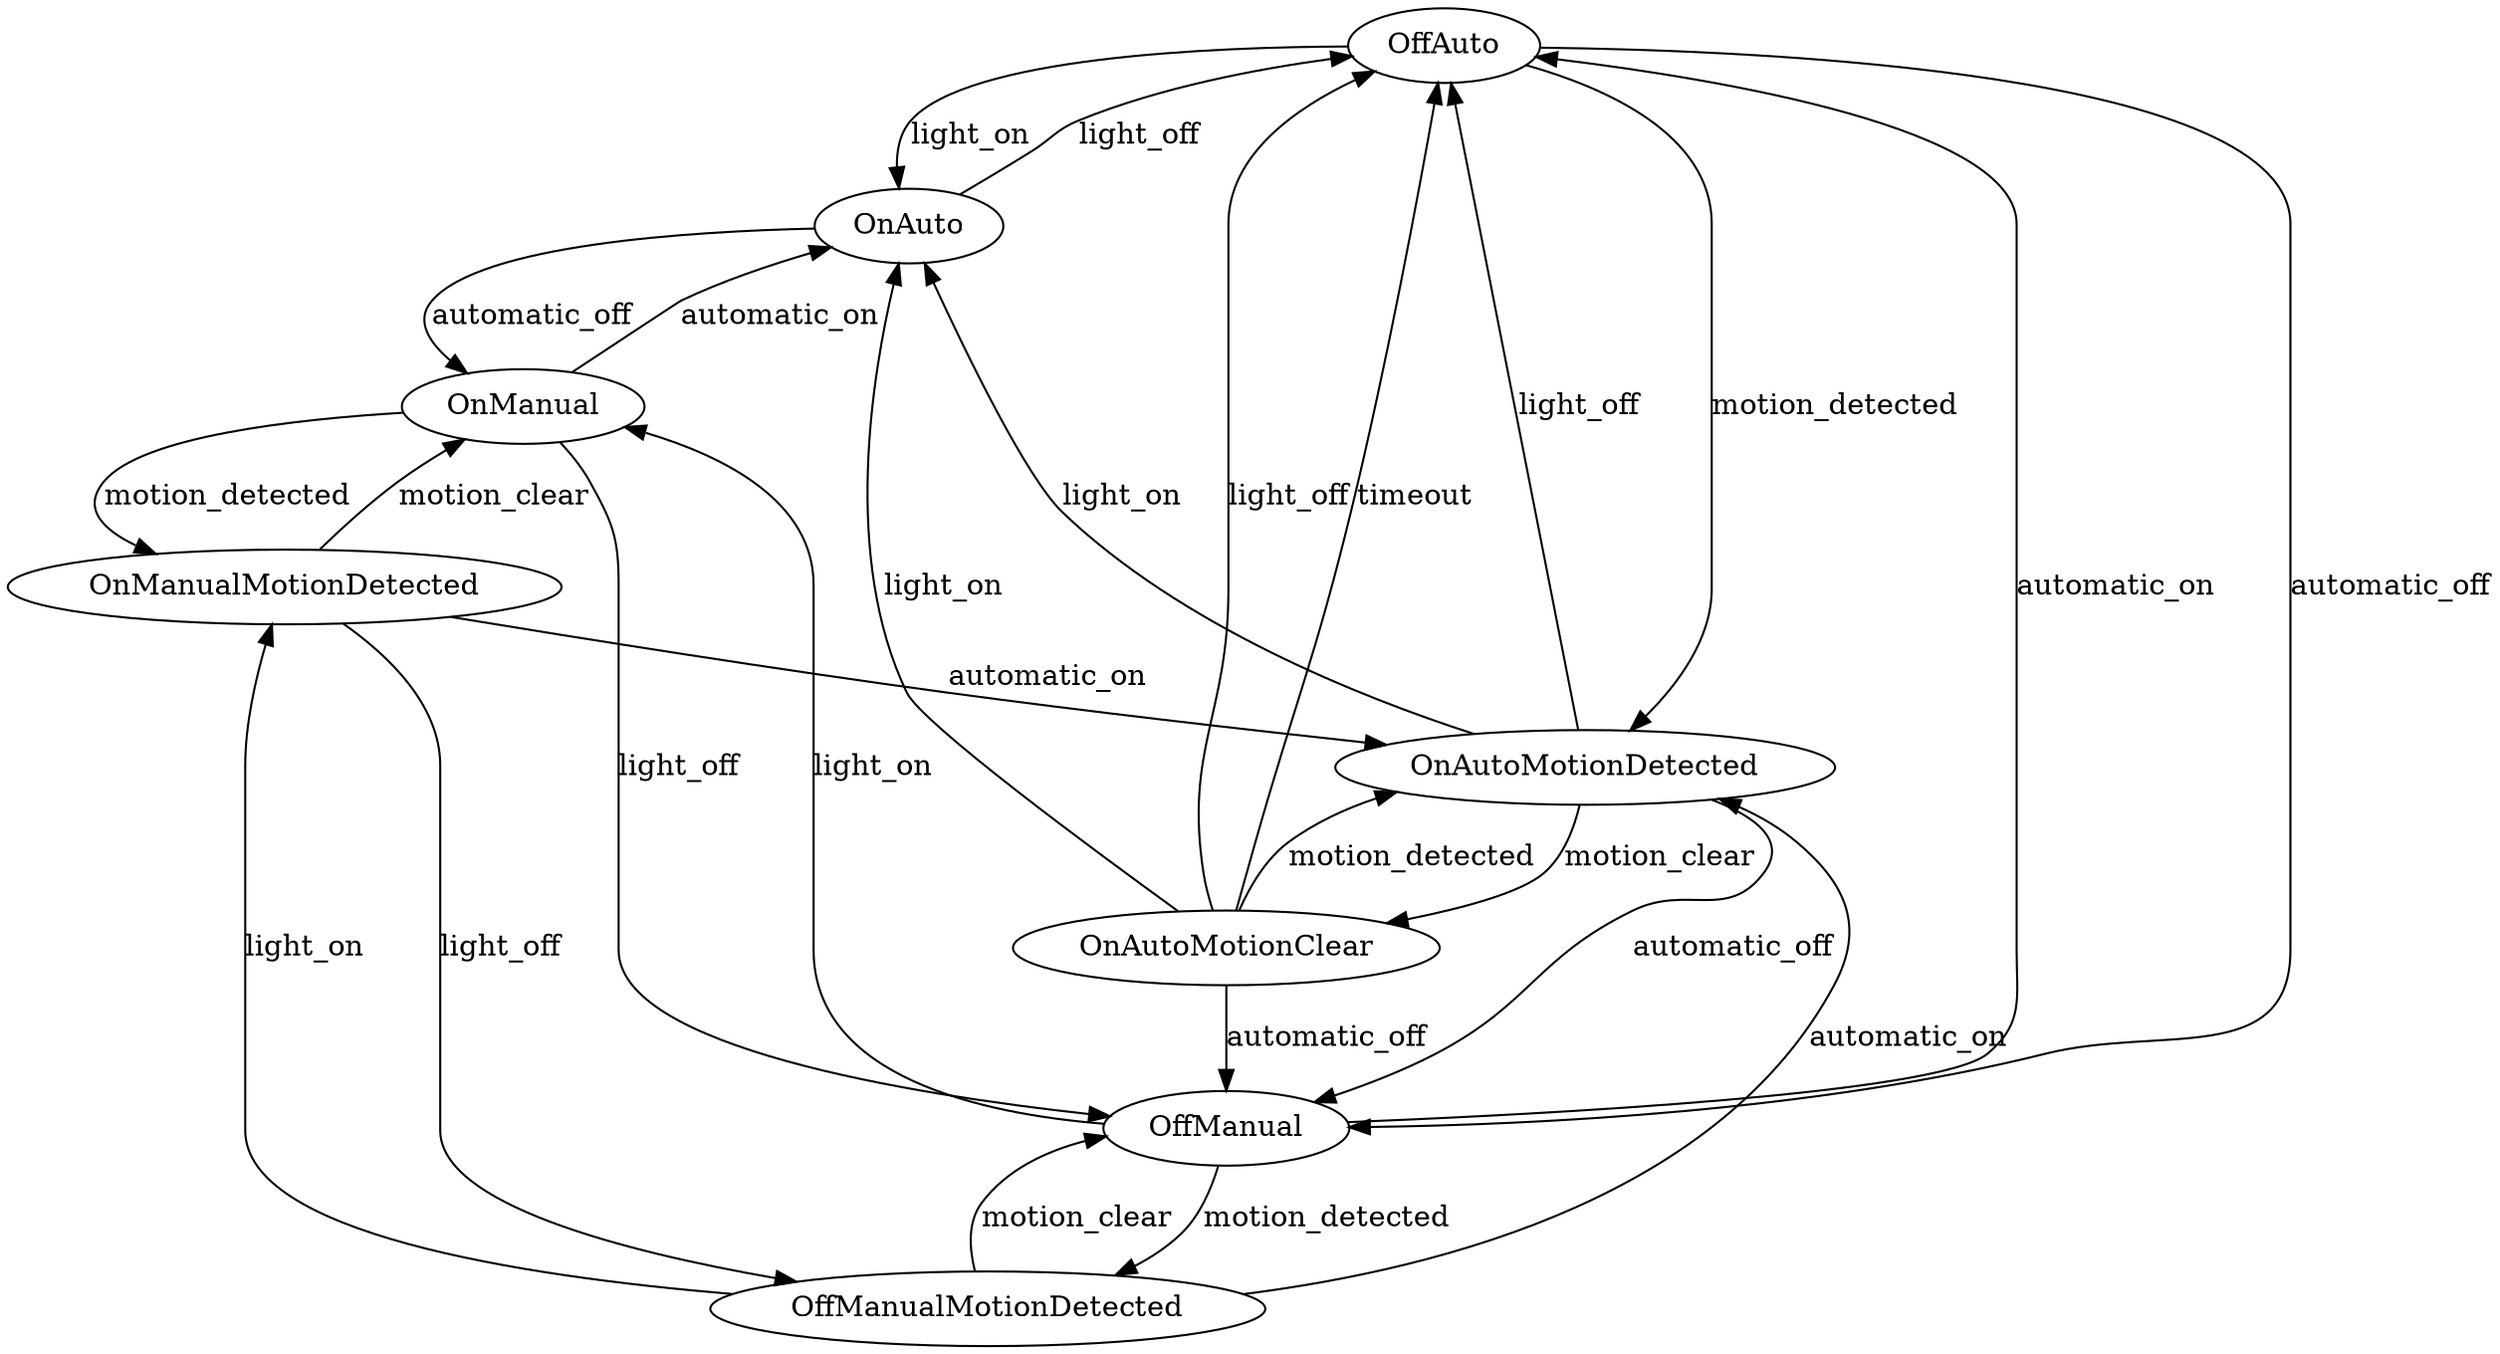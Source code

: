 digraph G {
  "OffAuto" -> "OnAuto" [label="light_on"]
  "OffAuto" -> "OffManual" [label="automatic_off"]
  "OffAuto" -> "OnAutoMotionDetected" [label="motion_detected"]

  "OnAuto" -> "OffAuto" [label="light_off"]
  "OnAuto" -> "OnManual" [label="automatic_off"]

  "OnAutoMotionDetected" -> "OnAuto" [label="light_on"]
  "OnAutoMotionDetected" -> "OffAuto" [label="light_off"]
  "OnAutoMotionDetected" -> "OffManual" [label="automatic_off"]
  "OnAutoMotionDetected" -> "OnAutoMotionClear" [label="motion_clear"]

  "OnAutoMotionClear" -> "OnAuto" [label="light_on"]
  "OnAutoMotionClear" -> "OffAuto" [label="light_off"]
  "OnAutoMotionClear" -> "OffManual" [label="automatic_off"]
  "OnAutoMotionClear" -> "OnAutoMotionDetected" [label="motion_detected"]
  "OnAutoMotionClear" -> "OffAuto" [label="timeout"]

  "OffManual" -> "OnManual" [label="light_on"]
  "OffManual" -> "OffAuto" [label="automatic_on"]
  "OffManual" -> "OffManualMotionDetected" [label="motion_detected"]

  "OnManual" -> "OffManual" [label="light_off"]
  "OnManual" -> "OnAuto" [label="automatic_on"]
  "OnManual" -> "OnManualMotionDetected" [label="motion_detected"]
  
  "OffManualMotionDetected" -> "OnManualMotionDetected" [label="light_on"]
  "OffManualMotionDetected" -> "OnAutoMotionDetected" [label="automatic_on"]
  "OffManualMotionDetected" -> "OffManual" [label="motion_clear"]
  
  "OnManualMotionDetected" -> "OffManualMotionDetected" [label="light_off"]
  "OnManualMotionDetected" -> "OnAutoMotionDetected" [label="automatic_on"]
  "OnManualMotionDetected" -> "OnManual" [label="motion_clear"]
}

